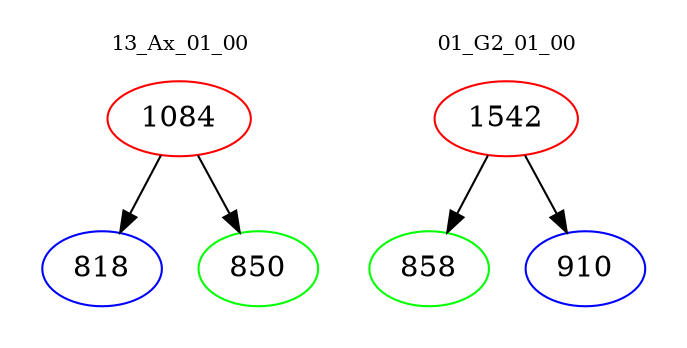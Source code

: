 digraph{
subgraph cluster_0 {
color = white
label = "13_Ax_01_00";
fontsize=10;
T0_1084 [label="1084", color="red"]
T0_1084 -> T0_818 [color="black"]
T0_818 [label="818", color="blue"]
T0_1084 -> T0_850 [color="black"]
T0_850 [label="850", color="green"]
}
subgraph cluster_1 {
color = white
label = "01_G2_01_00";
fontsize=10;
T1_1542 [label="1542", color="red"]
T1_1542 -> T1_858 [color="black"]
T1_858 [label="858", color="green"]
T1_1542 -> T1_910 [color="black"]
T1_910 [label="910", color="blue"]
}
}
